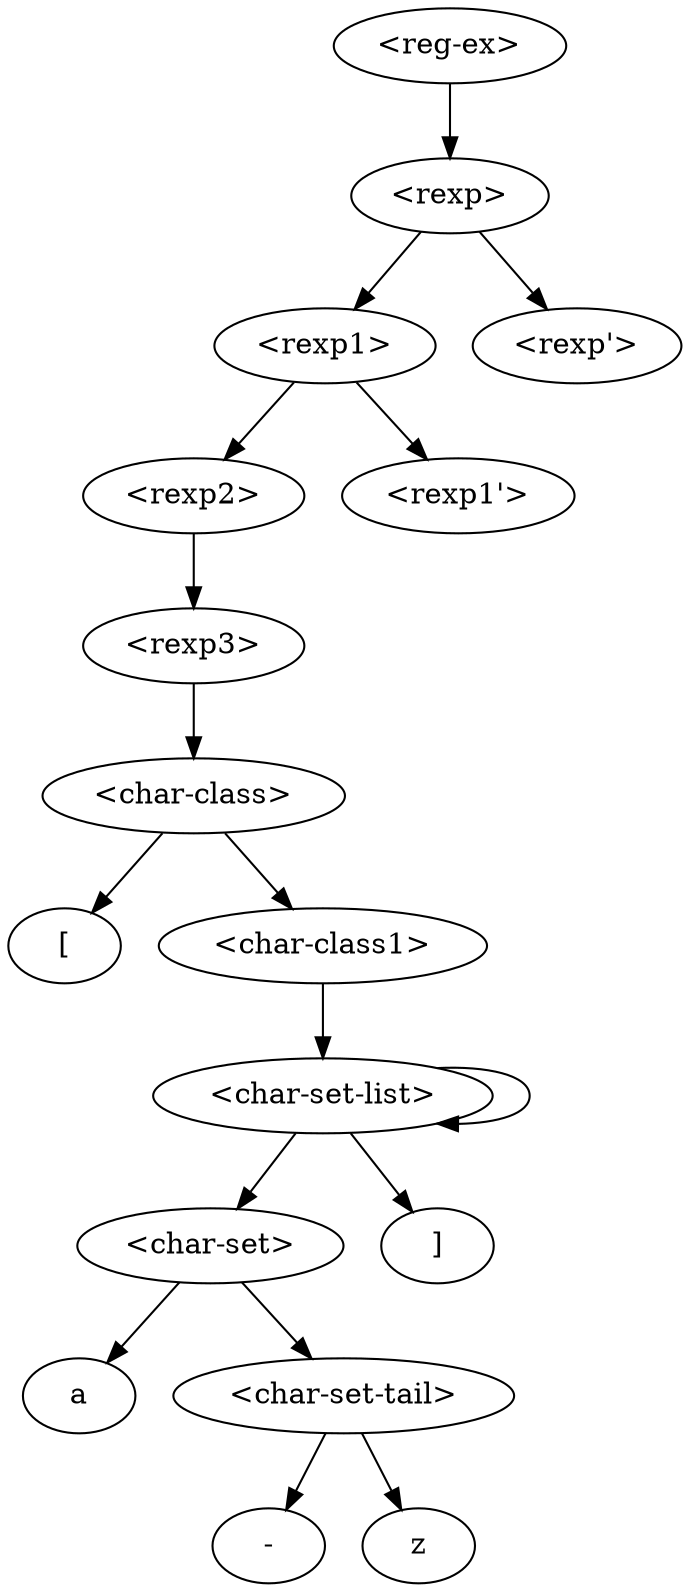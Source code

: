 digraph ParseTree {"<reg-ex>"->"<rexp>"
"<rexp>"->"<rexp1>"
"<rexp1>"->"<rexp2>"
"<rexp2>"->"<rexp3>"
"<rexp3>"->"<char-class>"
"<char-class>"->"["
"<char-class>"->"<char-class1>"
"<char-class1>"->"<char-set-list>"
"<char-set-list>"->"<char-set>"
"<char-set>"->"a"
"<char-set>"->"<char-set-tail>"
"<char-set-tail>"->"-"
"<char-set-tail>"->"z"
"<char-set-list>"->"<char-set-list>"
"<char-set-list>"->"]"
"<rexp1>"->"<rexp1'>"
"<rexp>"->"<rexp'>"
}